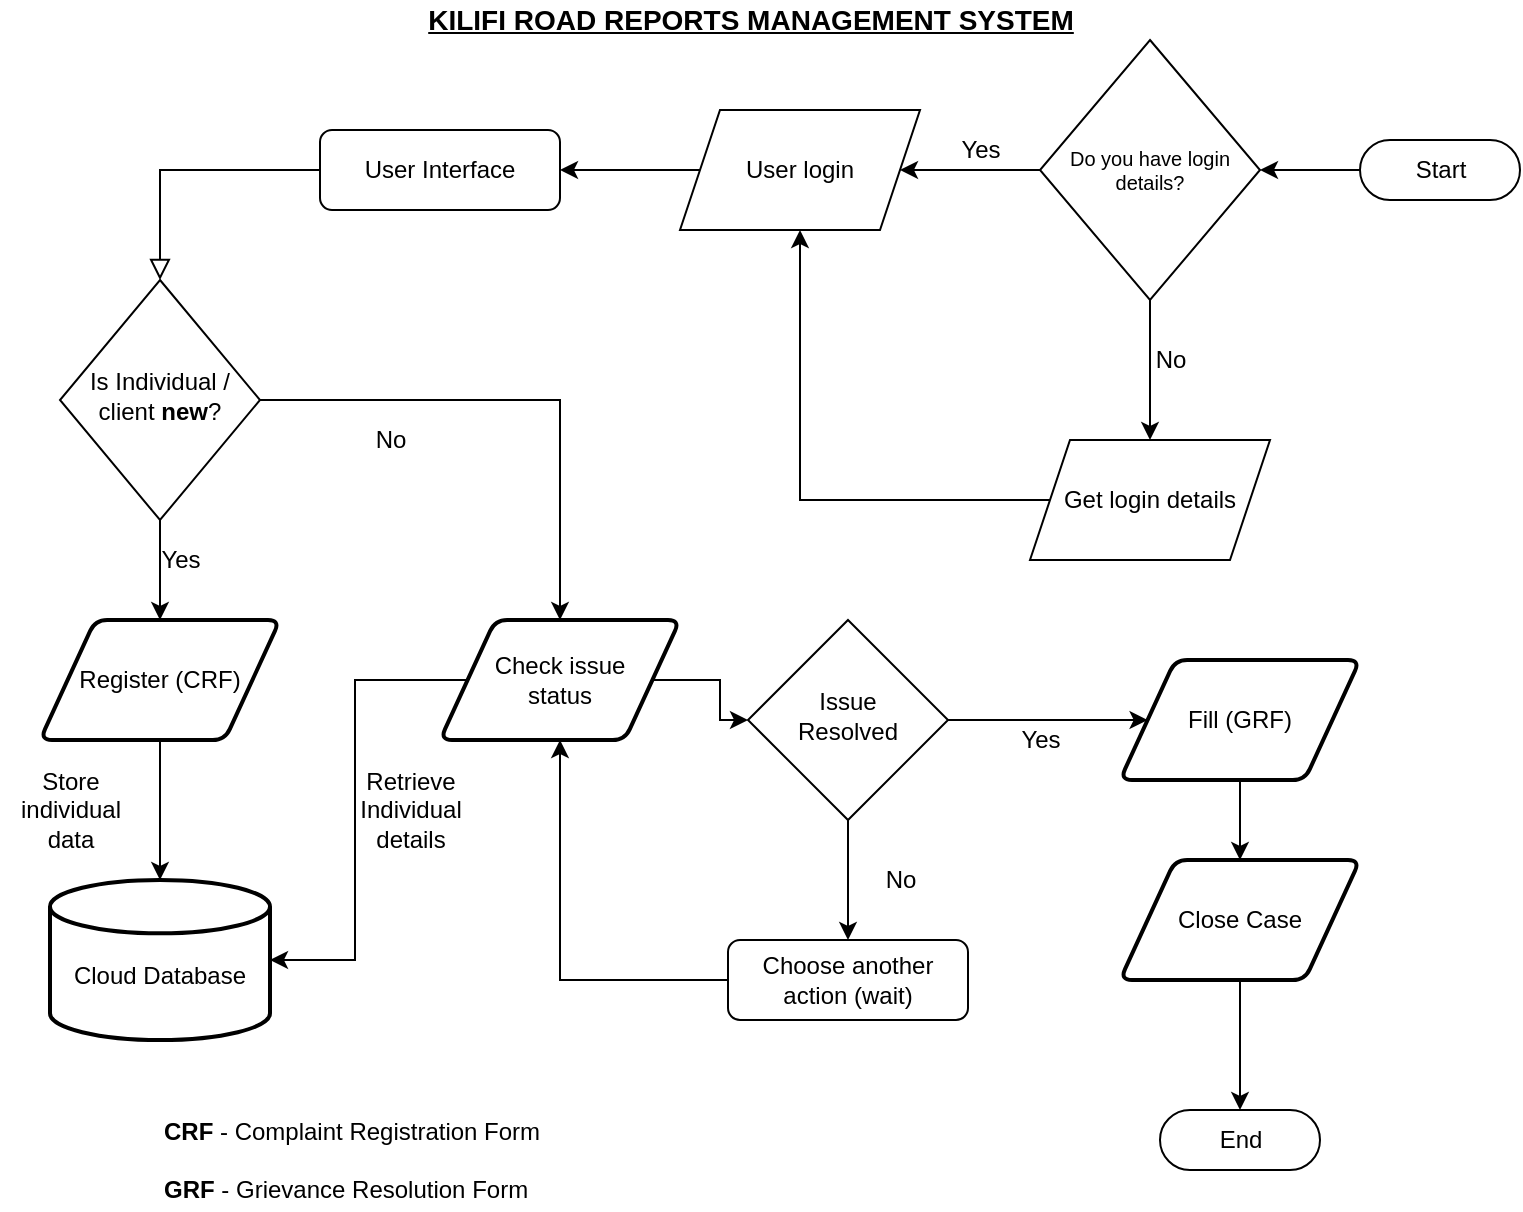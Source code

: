 <mxfile version="20.0.1" type="github">
  <diagram id="C5RBs43oDa-KdzZeNtuy" name="Page-1">
    <mxGraphModel dx="1422" dy="697" grid="1" gridSize="10" guides="1" tooltips="1" connect="1" arrows="1" fold="1" page="1" pageScale="1" pageWidth="827" pageHeight="1169" math="0" shadow="0">
      <root>
        <mxCell id="WIyWlLk6GJQsqaUBKTNV-0" />
        <mxCell id="WIyWlLk6GJQsqaUBKTNV-1" parent="WIyWlLk6GJQsqaUBKTNV-0" />
        <mxCell id="WIyWlLk6GJQsqaUBKTNV-2" value="" style="rounded=0;html=1;jettySize=auto;orthogonalLoop=1;fontSize=11;endArrow=block;endFill=0;endSize=8;strokeWidth=1;shadow=0;labelBackgroundColor=none;edgeStyle=orthogonalEdgeStyle;" parent="WIyWlLk6GJQsqaUBKTNV-1" source="WIyWlLk6GJQsqaUBKTNV-3" target="WIyWlLk6GJQsqaUBKTNV-6" edge="1">
          <mxGeometry relative="1" as="geometry" />
        </mxCell>
        <mxCell id="WIyWlLk6GJQsqaUBKTNV-3" value="User Interface" style="rounded=1;whiteSpace=wrap;html=1;fontSize=12;glass=0;strokeWidth=1;shadow=0;" parent="WIyWlLk6GJQsqaUBKTNV-1" vertex="1">
          <mxGeometry x="160" y="75" width="120" height="40" as="geometry" />
        </mxCell>
        <mxCell id="B3ZakvVIittk1RLcnI67-19" value="" style="edgeStyle=orthogonalEdgeStyle;rounded=0;orthogonalLoop=1;jettySize=auto;html=1;fontSize=12;" edge="1" parent="WIyWlLk6GJQsqaUBKTNV-1" source="WIyWlLk6GJQsqaUBKTNV-6" target="B3ZakvVIittk1RLcnI67-18">
          <mxGeometry relative="1" as="geometry" />
        </mxCell>
        <mxCell id="B3ZakvVIittk1RLcnI67-28" style="edgeStyle=orthogonalEdgeStyle;rounded=0;orthogonalLoop=1;jettySize=auto;html=1;entryX=0.5;entryY=0;entryDx=0;entryDy=0;fontSize=12;" edge="1" parent="WIyWlLk6GJQsqaUBKTNV-1" source="WIyWlLk6GJQsqaUBKTNV-6" target="B3ZakvVIittk1RLcnI67-26">
          <mxGeometry relative="1" as="geometry" />
        </mxCell>
        <mxCell id="WIyWlLk6GJQsqaUBKTNV-6" value="Is Individual / client &lt;b&gt;new&lt;/b&gt;?" style="rhombus;whiteSpace=wrap;html=1;shadow=0;fontFamily=Helvetica;fontSize=12;align=center;strokeWidth=1;spacing=6;spacingTop=-4;" parent="WIyWlLk6GJQsqaUBKTNV-1" vertex="1">
          <mxGeometry x="30" y="150" width="100" height="120" as="geometry" />
        </mxCell>
        <mxCell id="B3ZakvVIittk1RLcnI67-39" value="" style="edgeStyle=orthogonalEdgeStyle;rounded=0;orthogonalLoop=1;jettySize=auto;html=1;fontSize=12;" edge="1" parent="WIyWlLk6GJQsqaUBKTNV-1" source="WIyWlLk6GJQsqaUBKTNV-10" target="B3ZakvVIittk1RLcnI67-37">
          <mxGeometry relative="1" as="geometry" />
        </mxCell>
        <mxCell id="B3ZakvVIittk1RLcnI67-45" value="" style="edgeStyle=orthogonalEdgeStyle;rounded=0;orthogonalLoop=1;jettySize=auto;html=1;fontSize=12;" edge="1" parent="WIyWlLk6GJQsqaUBKTNV-1" source="WIyWlLk6GJQsqaUBKTNV-10" target="WIyWlLk6GJQsqaUBKTNV-12">
          <mxGeometry relative="1" as="geometry" />
        </mxCell>
        <mxCell id="WIyWlLk6GJQsqaUBKTNV-10" value="Issue &lt;br&gt;Resolved" style="rhombus;whiteSpace=wrap;html=1;shadow=0;fontFamily=Helvetica;fontSize=12;align=center;strokeWidth=1;spacing=6;spacingTop=-4;" parent="WIyWlLk6GJQsqaUBKTNV-1" vertex="1">
          <mxGeometry x="374" y="320" width="100" height="100" as="geometry" />
        </mxCell>
        <mxCell id="B3ZakvVIittk1RLcnI67-47" style="edgeStyle=orthogonalEdgeStyle;rounded=0;orthogonalLoop=1;jettySize=auto;html=1;entryX=0.5;entryY=1;entryDx=0;entryDy=0;fontSize=12;" edge="1" parent="WIyWlLk6GJQsqaUBKTNV-1" source="WIyWlLk6GJQsqaUBKTNV-12" target="B3ZakvVIittk1RLcnI67-26">
          <mxGeometry relative="1" as="geometry" />
        </mxCell>
        <mxCell id="WIyWlLk6GJQsqaUBKTNV-12" value="Choose another action (wait)" style="rounded=1;whiteSpace=wrap;html=1;fontSize=12;glass=0;strokeWidth=1;shadow=0;" parent="WIyWlLk6GJQsqaUBKTNV-1" vertex="1">
          <mxGeometry x="364" y="480" width="120" height="40" as="geometry" />
        </mxCell>
        <mxCell id="B3ZakvVIittk1RLcnI67-3" value="" style="edgeStyle=orthogonalEdgeStyle;rounded=0;orthogonalLoop=1;jettySize=auto;html=1;fontSize=10;" edge="1" parent="WIyWlLk6GJQsqaUBKTNV-1" source="B3ZakvVIittk1RLcnI67-0" target="B3ZakvVIittk1RLcnI67-2">
          <mxGeometry relative="1" as="geometry" />
        </mxCell>
        <object label="Start" id="B3ZakvVIittk1RLcnI67-0">
          <mxCell style="html=1;dashed=0;whitespace=wrap;shape=mxgraph.dfd.start" vertex="1" parent="WIyWlLk6GJQsqaUBKTNV-1">
            <mxGeometry x="680" y="80" width="80" height="30" as="geometry" />
          </mxCell>
        </object>
        <object label="End" id="B3ZakvVIittk1RLcnI67-1">
          <mxCell style="html=1;dashed=0;whitespace=wrap;shape=mxgraph.dfd.start" vertex="1" parent="WIyWlLk6GJQsqaUBKTNV-1">
            <mxGeometry x="580" y="565" width="80" height="30" as="geometry" />
          </mxCell>
        </object>
        <mxCell id="B3ZakvVIittk1RLcnI67-5" value="" style="edgeStyle=orthogonalEdgeStyle;rounded=0;orthogonalLoop=1;jettySize=auto;html=1;fontSize=12;" edge="1" parent="WIyWlLk6GJQsqaUBKTNV-1" source="B3ZakvVIittk1RLcnI67-2" target="B3ZakvVIittk1RLcnI67-4">
          <mxGeometry relative="1" as="geometry" />
        </mxCell>
        <mxCell id="B3ZakvVIittk1RLcnI67-9" value="" style="edgeStyle=orthogonalEdgeStyle;rounded=0;orthogonalLoop=1;jettySize=auto;html=1;fontSize=12;" edge="1" parent="WIyWlLk6GJQsqaUBKTNV-1" source="B3ZakvVIittk1RLcnI67-2" target="B3ZakvVIittk1RLcnI67-6">
          <mxGeometry relative="1" as="geometry" />
        </mxCell>
        <mxCell id="B3ZakvVIittk1RLcnI67-2" value="Do you have login details?" style="rhombus;whiteSpace=wrap;html=1;fontSize=10;" vertex="1" parent="WIyWlLk6GJQsqaUBKTNV-1">
          <mxGeometry x="520" y="30" width="110" height="130" as="geometry" />
        </mxCell>
        <mxCell id="B3ZakvVIittk1RLcnI67-10" style="edgeStyle=orthogonalEdgeStyle;rounded=0;orthogonalLoop=1;jettySize=auto;html=1;entryX=0.5;entryY=1;entryDx=0;entryDy=0;fontSize=12;" edge="1" parent="WIyWlLk6GJQsqaUBKTNV-1" source="B3ZakvVIittk1RLcnI67-4" target="B3ZakvVIittk1RLcnI67-6">
          <mxGeometry relative="1" as="geometry" />
        </mxCell>
        <mxCell id="B3ZakvVIittk1RLcnI67-4" value="&lt;font style=&quot;font-size: 12px;&quot;&gt;Get login details&lt;/font&gt;" style="shape=parallelogram;perimeter=parallelogramPerimeter;whiteSpace=wrap;html=1;fixedSize=1;fontSize=10;" vertex="1" parent="WIyWlLk6GJQsqaUBKTNV-1">
          <mxGeometry x="515" y="230" width="120" height="60" as="geometry" />
        </mxCell>
        <mxCell id="B3ZakvVIittk1RLcnI67-14" value="" style="edgeStyle=orthogonalEdgeStyle;rounded=0;orthogonalLoop=1;jettySize=auto;html=1;fontSize=12;" edge="1" parent="WIyWlLk6GJQsqaUBKTNV-1" source="B3ZakvVIittk1RLcnI67-6" target="WIyWlLk6GJQsqaUBKTNV-3">
          <mxGeometry relative="1" as="geometry" />
        </mxCell>
        <mxCell id="B3ZakvVIittk1RLcnI67-6" value="&lt;font style=&quot;font-size: 12px;&quot;&gt;User login&lt;/font&gt;" style="shape=parallelogram;perimeter=parallelogramPerimeter;whiteSpace=wrap;html=1;fixedSize=1;fontSize=10;" vertex="1" parent="WIyWlLk6GJQsqaUBKTNV-1">
          <mxGeometry x="340" y="65" width="120" height="60" as="geometry" />
        </mxCell>
        <mxCell id="B3ZakvVIittk1RLcnI67-15" value="Yes" style="text;html=1;align=center;verticalAlign=middle;resizable=0;points=[];autosize=1;strokeColor=none;fillColor=none;fontSize=12;" vertex="1" parent="WIyWlLk6GJQsqaUBKTNV-1">
          <mxGeometry x="470" y="75" width="40" height="20" as="geometry" />
        </mxCell>
        <mxCell id="B3ZakvVIittk1RLcnI67-16" value="No" style="text;html=1;align=center;verticalAlign=middle;resizable=0;points=[];autosize=1;strokeColor=none;fillColor=none;fontSize=12;" vertex="1" parent="WIyWlLk6GJQsqaUBKTNV-1">
          <mxGeometry x="570" y="180" width="30" height="20" as="geometry" />
        </mxCell>
        <mxCell id="B3ZakvVIittk1RLcnI67-25" value="" style="edgeStyle=orthogonalEdgeStyle;rounded=0;orthogonalLoop=1;jettySize=auto;html=1;fontSize=12;" edge="1" parent="WIyWlLk6GJQsqaUBKTNV-1" source="B3ZakvVIittk1RLcnI67-18" target="B3ZakvVIittk1RLcnI67-23">
          <mxGeometry relative="1" as="geometry" />
        </mxCell>
        <mxCell id="B3ZakvVIittk1RLcnI67-18" value="Register (CRF)" style="shape=parallelogram;html=1;strokeWidth=2;perimeter=parallelogramPerimeter;whiteSpace=wrap;rounded=1;arcSize=12;size=0.23;fontSize=12;" vertex="1" parent="WIyWlLk6GJQsqaUBKTNV-1">
          <mxGeometry x="20" y="320" width="120" height="60" as="geometry" />
        </mxCell>
        <mxCell id="B3ZakvVIittk1RLcnI67-20" value="Yes" style="text;html=1;align=center;verticalAlign=middle;resizable=0;points=[];autosize=1;strokeColor=none;fillColor=none;fontSize=12;" vertex="1" parent="WIyWlLk6GJQsqaUBKTNV-1">
          <mxGeometry x="70" y="280" width="40" height="20" as="geometry" />
        </mxCell>
        <mxCell id="B3ZakvVIittk1RLcnI67-22" value="&lt;b&gt;CRF &lt;/b&gt;- Complaint Registration Form&lt;br&gt;&lt;br&gt;&lt;b&gt;GRF &lt;/b&gt;- Grievance Resolution Form" style="text;html=1;align=left;verticalAlign=middle;resizable=0;points=[];autosize=1;strokeColor=none;fillColor=none;fontSize=12;" vertex="1" parent="WIyWlLk6GJQsqaUBKTNV-1">
          <mxGeometry x="80" y="565" width="200" height="50" as="geometry" />
        </mxCell>
        <mxCell id="B3ZakvVIittk1RLcnI67-23" value="&lt;br&gt;Cloud Database" style="strokeWidth=2;html=1;shape=mxgraph.flowchart.database;whiteSpace=wrap;fontSize=12;" vertex="1" parent="WIyWlLk6GJQsqaUBKTNV-1">
          <mxGeometry x="25" y="450" width="110" height="80" as="geometry" />
        </mxCell>
        <mxCell id="B3ZakvVIittk1RLcnI67-24" value="Store &lt;br&gt;individual &lt;br&gt;data" style="text;html=1;align=center;verticalAlign=middle;resizable=0;points=[];autosize=1;strokeColor=none;fillColor=none;fontSize=12;" vertex="1" parent="WIyWlLk6GJQsqaUBKTNV-1">
          <mxGeometry y="390" width="70" height="50" as="geometry" />
        </mxCell>
        <mxCell id="B3ZakvVIittk1RLcnI67-32" style="edgeStyle=orthogonalEdgeStyle;rounded=0;orthogonalLoop=1;jettySize=auto;html=1;entryX=1;entryY=0.5;entryDx=0;entryDy=0;entryPerimeter=0;fontSize=12;" edge="1" parent="WIyWlLk6GJQsqaUBKTNV-1" source="B3ZakvVIittk1RLcnI67-26" target="B3ZakvVIittk1RLcnI67-23">
          <mxGeometry relative="1" as="geometry" />
        </mxCell>
        <mxCell id="B3ZakvVIittk1RLcnI67-36" value="" style="edgeStyle=orthogonalEdgeStyle;rounded=0;orthogonalLoop=1;jettySize=auto;html=1;fontSize=12;" edge="1" parent="WIyWlLk6GJQsqaUBKTNV-1" source="B3ZakvVIittk1RLcnI67-26" target="WIyWlLk6GJQsqaUBKTNV-10">
          <mxGeometry relative="1" as="geometry" />
        </mxCell>
        <mxCell id="B3ZakvVIittk1RLcnI67-26" value="Check issue &lt;br&gt;status" style="shape=parallelogram;html=1;strokeWidth=2;perimeter=parallelogramPerimeter;whiteSpace=wrap;rounded=1;arcSize=12;size=0.23;fontSize=12;" vertex="1" parent="WIyWlLk6GJQsqaUBKTNV-1">
          <mxGeometry x="220" y="320" width="120" height="60" as="geometry" />
        </mxCell>
        <mxCell id="B3ZakvVIittk1RLcnI67-29" value="No" style="text;html=1;align=center;verticalAlign=middle;resizable=0;points=[];autosize=1;strokeColor=none;fillColor=none;fontSize=12;" vertex="1" parent="WIyWlLk6GJQsqaUBKTNV-1">
          <mxGeometry x="180" y="220" width="30" height="20" as="geometry" />
        </mxCell>
        <mxCell id="B3ZakvVIittk1RLcnI67-33" value="Retrieve &lt;br&gt;Individual &lt;br&gt;details" style="text;html=1;align=center;verticalAlign=middle;resizable=0;points=[];autosize=1;strokeColor=none;fillColor=none;fontSize=12;" vertex="1" parent="WIyWlLk6GJQsqaUBKTNV-1">
          <mxGeometry x="170" y="390" width="70" height="50" as="geometry" />
        </mxCell>
        <mxCell id="B3ZakvVIittk1RLcnI67-43" value="" style="edgeStyle=orthogonalEdgeStyle;rounded=0;orthogonalLoop=1;jettySize=auto;html=1;fontSize=12;" edge="1" parent="WIyWlLk6GJQsqaUBKTNV-1" source="B3ZakvVIittk1RLcnI67-37" target="B3ZakvVIittk1RLcnI67-42">
          <mxGeometry relative="1" as="geometry" />
        </mxCell>
        <mxCell id="B3ZakvVIittk1RLcnI67-37" value="Fill (GRF)" style="shape=parallelogram;html=1;strokeWidth=2;perimeter=parallelogramPerimeter;whiteSpace=wrap;rounded=1;arcSize=12;size=0.23;fontSize=12;" vertex="1" parent="WIyWlLk6GJQsqaUBKTNV-1">
          <mxGeometry x="560" y="340" width="120" height="60" as="geometry" />
        </mxCell>
        <mxCell id="B3ZakvVIittk1RLcnI67-40" value="Yes" style="text;html=1;align=center;verticalAlign=middle;resizable=0;points=[];autosize=1;strokeColor=none;fillColor=none;fontSize=12;" vertex="1" parent="WIyWlLk6GJQsqaUBKTNV-1">
          <mxGeometry x="500" y="370" width="40" height="20" as="geometry" />
        </mxCell>
        <mxCell id="B3ZakvVIittk1RLcnI67-44" value="" style="edgeStyle=orthogonalEdgeStyle;rounded=0;orthogonalLoop=1;jettySize=auto;html=1;fontSize=12;" edge="1" parent="WIyWlLk6GJQsqaUBKTNV-1" source="B3ZakvVIittk1RLcnI67-42" target="B3ZakvVIittk1RLcnI67-1">
          <mxGeometry relative="1" as="geometry" />
        </mxCell>
        <mxCell id="B3ZakvVIittk1RLcnI67-42" value="Close Case" style="shape=parallelogram;html=1;strokeWidth=2;perimeter=parallelogramPerimeter;whiteSpace=wrap;rounded=1;arcSize=12;size=0.23;fontSize=12;" vertex="1" parent="WIyWlLk6GJQsqaUBKTNV-1">
          <mxGeometry x="560" y="440" width="120" height="60" as="geometry" />
        </mxCell>
        <mxCell id="B3ZakvVIittk1RLcnI67-46" value="No" style="text;html=1;align=center;verticalAlign=middle;resizable=0;points=[];autosize=1;strokeColor=none;fillColor=none;fontSize=12;" vertex="1" parent="WIyWlLk6GJQsqaUBKTNV-1">
          <mxGeometry x="435" y="440" width="30" height="20" as="geometry" />
        </mxCell>
        <mxCell id="B3ZakvVIittk1RLcnI67-48" value="&lt;b&gt;&lt;font style=&quot;font-size: 14px;&quot;&gt;&lt;u&gt;KILIFI ROAD REPORTS MANAGEMENT SYSTEM&lt;/u&gt;&lt;/font&gt;&lt;/b&gt;" style="text;html=1;align=center;verticalAlign=middle;resizable=0;points=[];autosize=1;strokeColor=none;fillColor=none;fontSize=12;" vertex="1" parent="WIyWlLk6GJQsqaUBKTNV-1">
          <mxGeometry x="205" y="10" width="340" height="20" as="geometry" />
        </mxCell>
      </root>
    </mxGraphModel>
  </diagram>
</mxfile>
